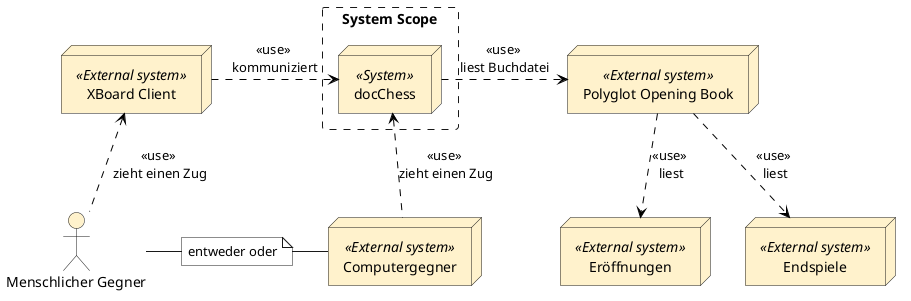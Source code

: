 @startuml DocChess system context
'left to right direction

:Menschlicher Gegner: as s #fff2cc
rectangle "System Scope" as SystemScope #line.dashed{
    node "docChess" << System >> as d #fff2cc
}
node "XBoard Client" << External system >> as x #fff2cc
node "Computergegner" << External system >> as c #fff2cc
node "Polyglot Opening Book" << External system >> as p #fff2cc
node "Eröffnungen" << External system >> as e #fff2cc
node "Endspiele" << External system >> as end #fff2cc

note "entweder oder" as n #ffffff

s -u-> x  #black;line.dashed;:<<use>> \nzieht einen Zug
x -> d  #black;line.dashed;:<<use>> \nkommuniziert
c -u-> d  #black;line.dashed;:<<use>> \nzieht einen Zug
d -> p  #black;line.dashed;:<<use>> \nliest Buchdatei
p -d-> e #black;line.dashed;:<<use>> \nliest
p -d-> end #black;line.dashed;:<<use>> \nliest
s - n
n - c

@enduml